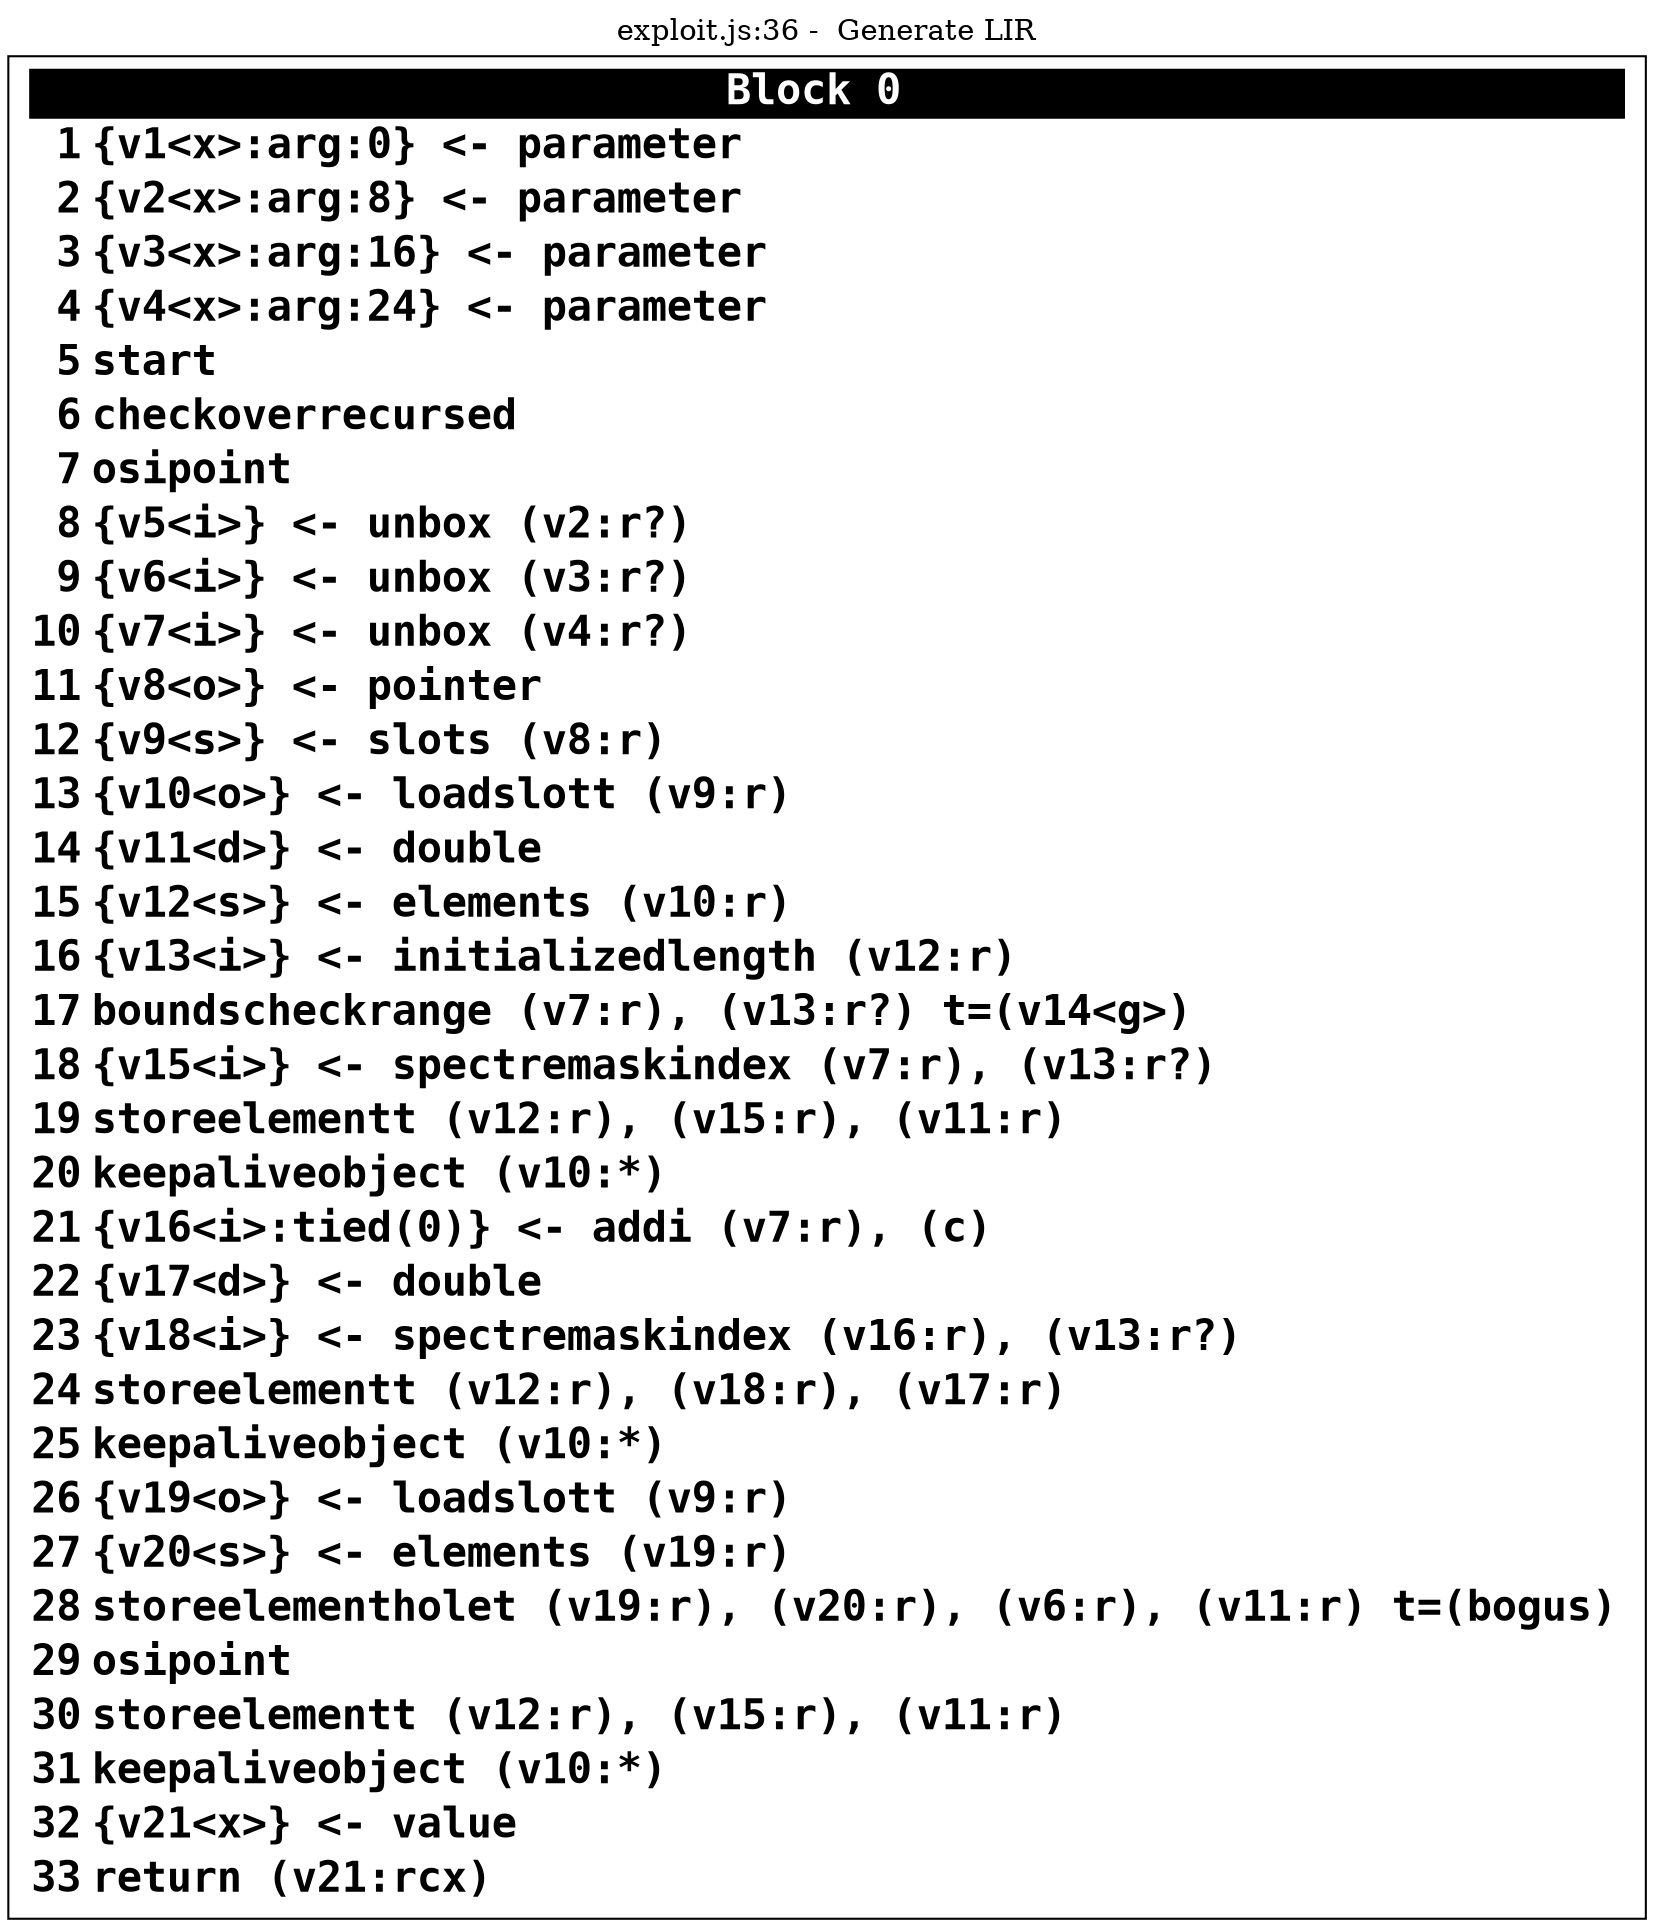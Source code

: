 digraph {
labelloc = t;
labelfontsize = 30;
label = "exploit.js:36 -  Generate LIR";
  rankdir=TB
  splines=true

  "Block0" [ shape=box fontsize=20 fontname="Consolas Bold" label=<<table border="0" cellborder="0" cellpadding="1"><tr><td align="center" bgcolor="black" colspan="3"><font color="white">Block 0 </font></td></tr><tr><td align="right" port="i1">1</td><td align="left">{v1&lt;x&gt;:arg:0} &lt;- parameter</td></tr><tr><td align="right" port="i2">2</td><td align="left">{v2&lt;x&gt;:arg:8} &lt;- parameter</td></tr><tr><td align="right" port="i3">3</td><td align="left">{v3&lt;x&gt;:arg:16} &lt;- parameter</td></tr><tr><td align="right" port="i4">4</td><td align="left">{v4&lt;x&gt;:arg:24} &lt;- parameter</td></tr><tr><td align="right" port="i5">5</td><td align="left">start</td></tr><tr><td align="right" port="i6">6</td><td align="left">checkoverrecursed</td></tr><tr><td align="right" port="i7">7</td><td align="left">osipoint</td></tr><tr><td align="right" port="i8">8</td><td align="left">{v5&lt;i&gt;} &lt;- unbox (v2:r?)</td></tr><tr><td align="right" port="i9">9</td><td align="left">{v6&lt;i&gt;} &lt;- unbox (v3:r?)</td></tr><tr><td align="right" port="i10">10</td><td align="left">{v7&lt;i&gt;} &lt;- unbox (v4:r?)</td></tr><tr><td align="right" port="i11">11</td><td align="left">{v8&lt;o&gt;} &lt;- pointer</td></tr><tr><td align="right" port="i12">12</td><td align="left">{v9&lt;s&gt;} &lt;- slots (v8:r)</td></tr><tr><td align="right" port="i13">13</td><td align="left">{v10&lt;o&gt;} &lt;- loadslott (v9:r)</td></tr><tr><td align="right" port="i14">14</td><td align="left">{v11&lt;d&gt;} &lt;- double</td></tr><tr><td align="right" port="i15">15</td><td align="left">{v12&lt;s&gt;} &lt;- elements (v10:r)</td></tr><tr><td align="right" port="i16">16</td><td align="left">{v13&lt;i&gt;} &lt;- initializedlength (v12:r)</td></tr><tr><td align="right" port="i17">17</td><td align="left">boundscheckrange (v7:r), (v13:r?) t=(v14&lt;g&gt;)</td></tr><tr><td align="right" port="i18">18</td><td align="left">{v15&lt;i&gt;} &lt;- spectremaskindex (v7:r), (v13:r?)</td></tr><tr><td align="right" port="i19">19</td><td align="left">storeelementt (v12:r), (v15:r), (v11:r)</td></tr><tr><td align="right" port="i20">20</td><td align="left">keepaliveobject (v10:*)</td></tr><tr><td align="right" port="i21">21</td><td align="left">{v16&lt;i&gt;:tied(0)} &lt;- addi (v7:r), (c)</td></tr><tr><td align="right" port="i22">22</td><td align="left">{v17&lt;d&gt;} &lt;- double</td></tr><tr><td align="right" port="i23">23</td><td align="left">{v18&lt;i&gt;} &lt;- spectremaskindex (v16:r), (v13:r?)</td></tr><tr><td align="right" port="i24">24</td><td align="left">storeelementt (v12:r), (v18:r), (v17:r)</td></tr><tr><td align="right" port="i25">25</td><td align="left">keepaliveobject (v10:*)</td></tr><tr><td align="right" port="i26">26</td><td align="left">{v19&lt;o&gt;} &lt;- loadslott (v9:r)</td></tr><tr><td align="right" port="i27">27</td><td align="left">{v20&lt;s&gt;} &lt;- elements (v19:r)</td></tr><tr><td align="right" port="i28">28</td><td align="left">storeelementholet (v19:r), (v20:r), (v6:r), (v11:r) t=(bogus)</td></tr><tr><td align="right" port="i29">29</td><td align="left">osipoint</td></tr><tr><td align="right" port="i30">30</td><td align="left">storeelementt (v12:r), (v15:r), (v11:r)</td></tr><tr><td align="right" port="i31">31</td><td align="left">keepaliveobject (v10:*)</td></tr><tr><td align="right" port="i32">32</td><td align="left">{v21&lt;x&gt;} &lt;- value</td></tr><tr><td align="right" port="i33">33</td><td align="left">return (v21:rcx)</td></tr></table>> ] ;

}
